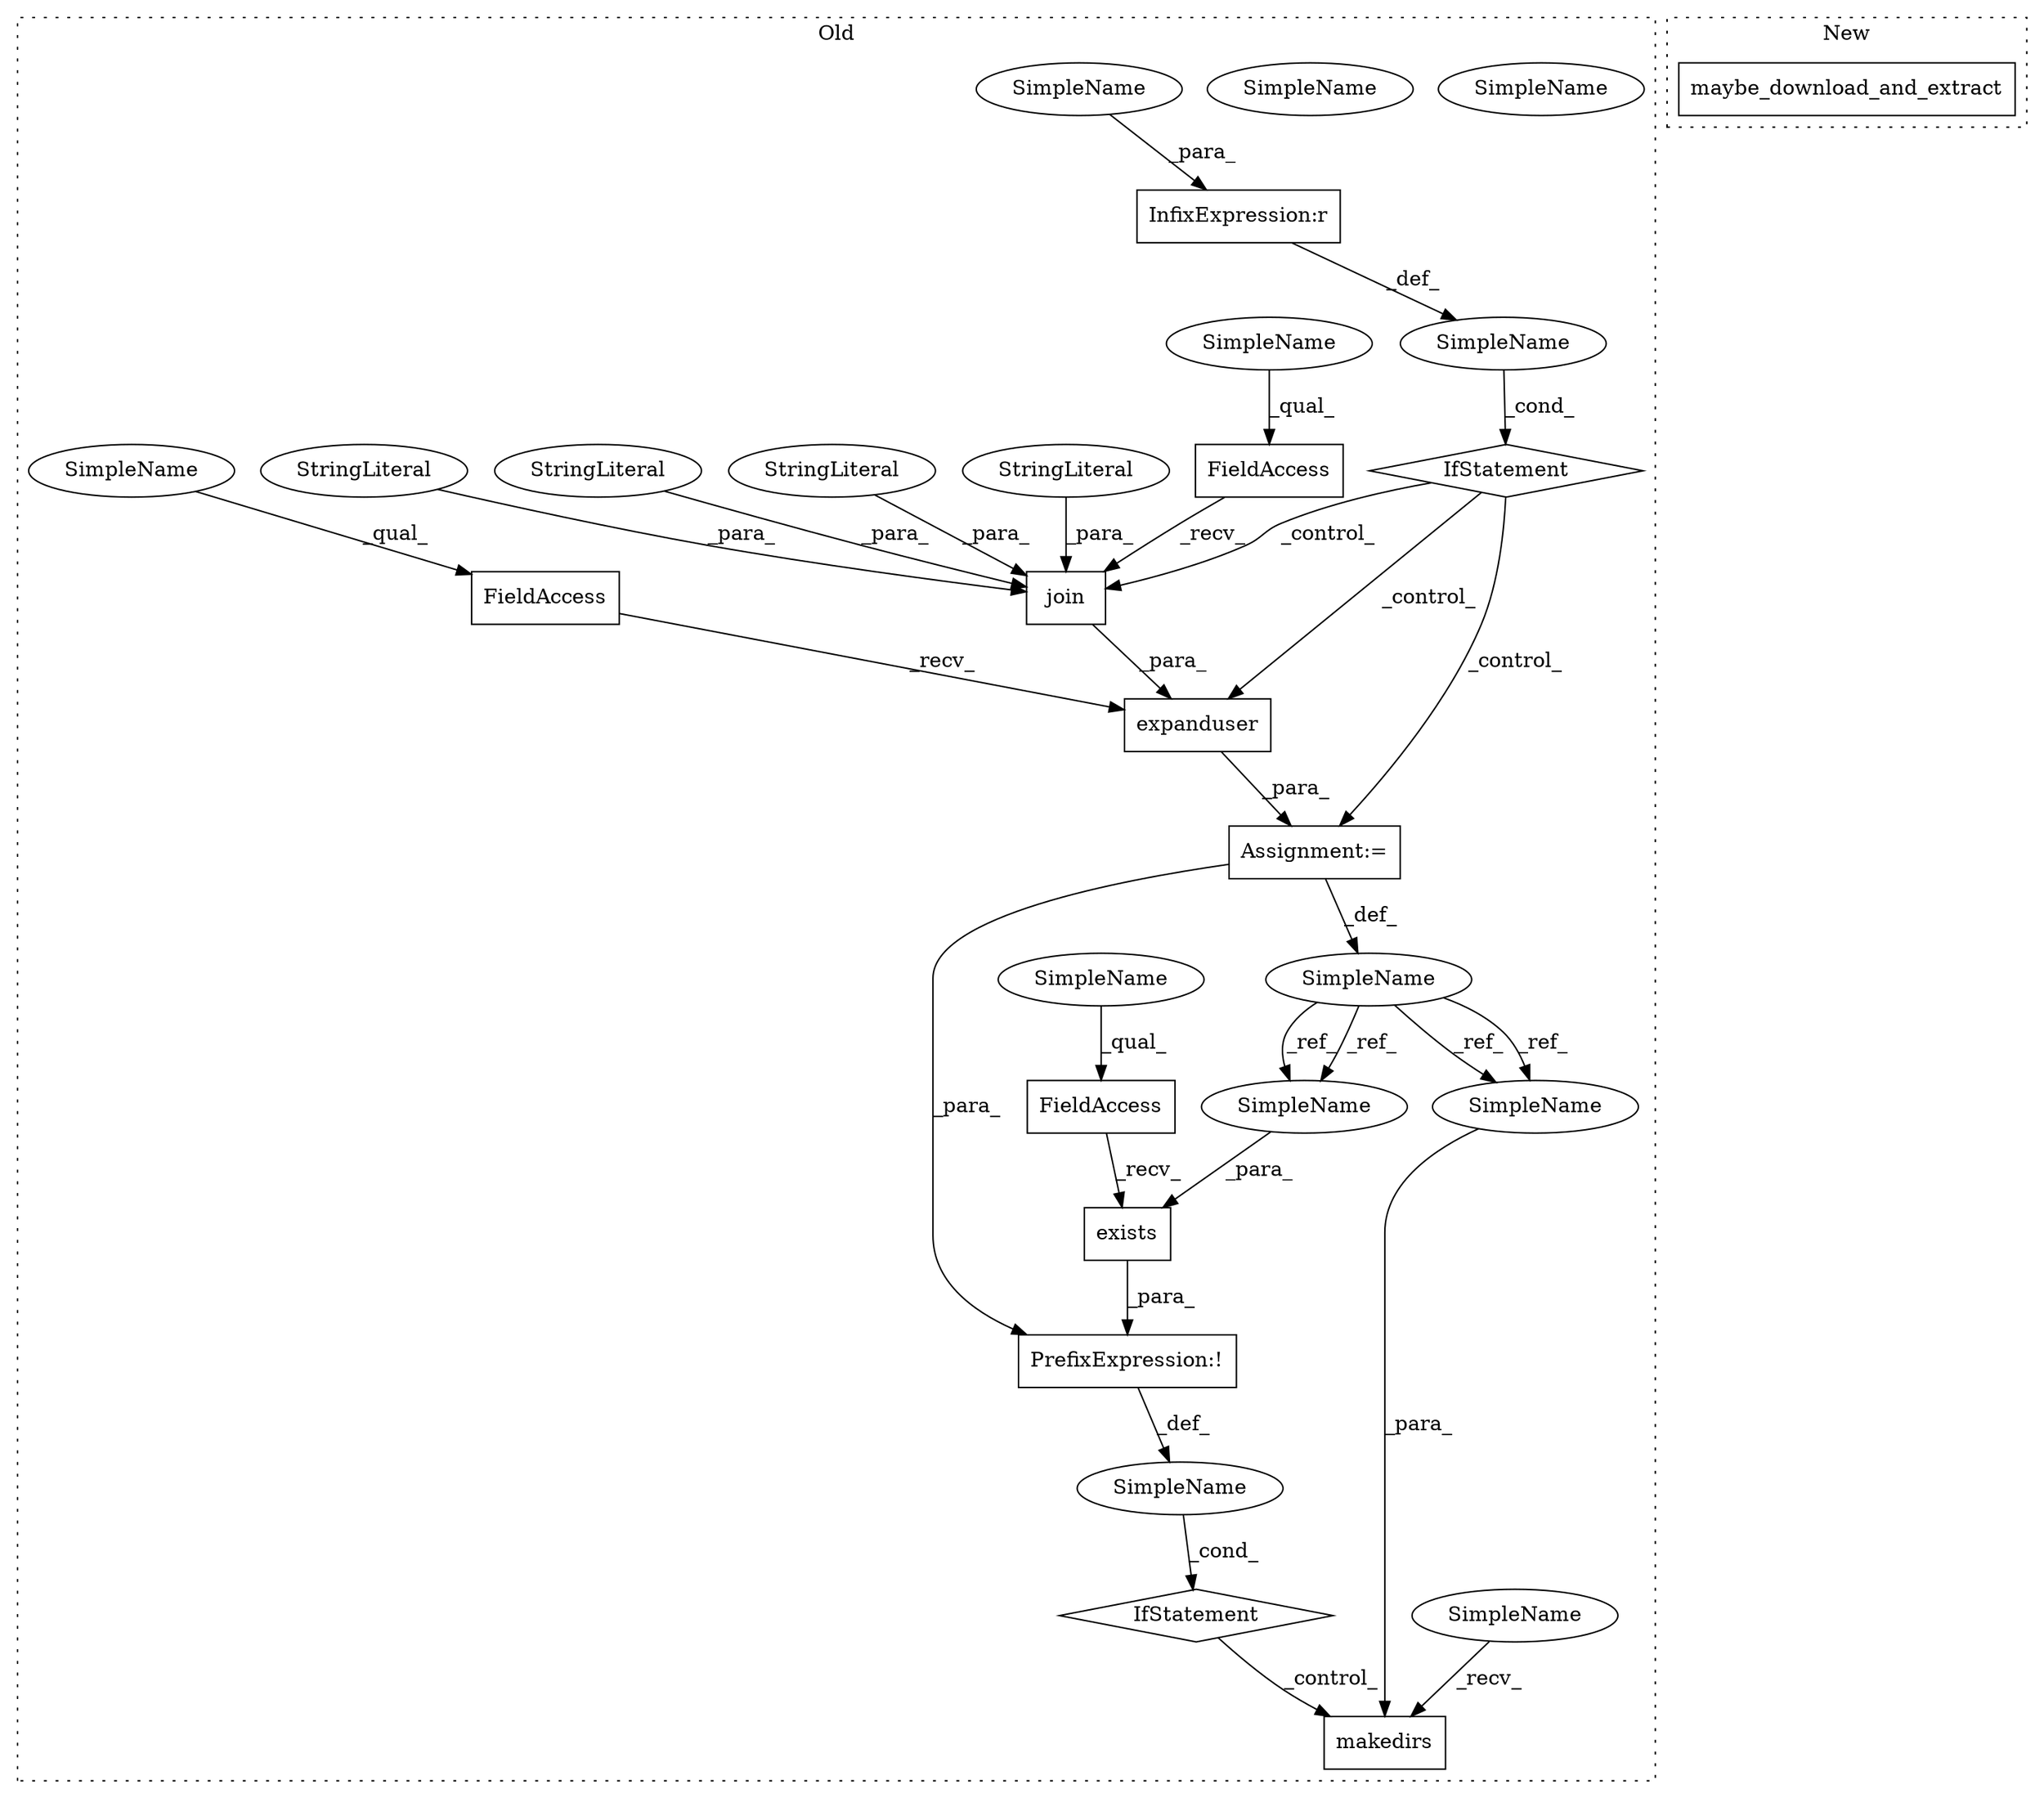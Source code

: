 digraph G {
subgraph cluster0 {
1 [label="exists" a="32" s="11231,11242" l="7,1" shape="box"];
3 [label="PrefixExpression:!" a="38" s="11222" l="1" shape="box"];
4 [label="makedirs" a="32" s="11256,11269" l="9,1" shape="box"];
5 [label="SimpleName" a="42" s="" l="" shape="ellipse"];
6 [label="IfStatement" a="25" s="11218,11243" l="4,2" shape="diamond"];
7 [label="FieldAccess" a="22" s="11223" l="7" shape="box"];
8 [label="SimpleName" a="42" s="11049" l="4" shape="ellipse"];
9 [label="InfixExpression:r" a="27" s="11031" l="4" shape="box"];
10 [label="IfStatement" a="25" s="11023,11039" l="4,2" shape="diamond"];
11 [label="SimpleName" a="42" s="" l="" shape="ellipse"];
12 [label="Assignment:=" a="7" s="11053" l="1" shape="box"];
13 [label="join" a="32" s="11081,11136" l="5,1" shape="box"];
14 [label="StringLiteral" a="45" s="11105" l="10" shape="ellipse"];
15 [label="StringLiteral" a="45" s="11086" l="3" shape="ellipse"];
16 [label="StringLiteral" a="45" s="11116" l="20" shape="ellipse"];
17 [label="StringLiteral" a="45" s="11090" l="14" shape="ellipse"];
18 [label="FieldAccess" a="22" s="11073" l="7" shape="box"];
19 [label="expanduser" a="32" s="11062,11137" l="11,1" shape="box"];
20 [label="FieldAccess" a="22" s="11054" l="7" shape="box"];
21 [label="SimpleName" a="42" s="11054" l="2" shape="ellipse"];
22 [label="SimpleName" a="42" s="11253" l="2" shape="ellipse"];
23 [label="SimpleName" a="42" s="11223" l="2" shape="ellipse"];
24 [label="SimpleName" a="42" s="11073" l="2" shape="ellipse"];
25 [label="SimpleName" a="42" s="11238" l="4" shape="ellipse"];
26 [label="SimpleName" a="42" s="11265" l="4" shape="ellipse"];
27 [label="SimpleName" a="42" s="11238" l="4" shape="ellipse"];
28 [label="SimpleName" a="42" s="11027" l="4" shape="ellipse"];
29 [label="SimpleName" a="42" s="11265" l="4" shape="ellipse"];
label = "Old";
style="dotted";
}
subgraph cluster1 {
2 [label="maybe_download_and_extract" a="32" s="7812,7865" l="27,1" shape="box"];
label = "New";
style="dotted";
}
1 -> 3 [label="_para_"];
3 -> 5 [label="_def_"];
5 -> 6 [label="_cond_"];
6 -> 4 [label="_control_"];
7 -> 1 [label="_recv_"];
8 -> 27 [label="_ref_"];
8 -> 27 [label="_ref_"];
8 -> 29 [label="_ref_"];
8 -> 29 [label="_ref_"];
9 -> 11 [label="_def_"];
10 -> 12 [label="_control_"];
10 -> 19 [label="_control_"];
10 -> 13 [label="_control_"];
11 -> 10 [label="_cond_"];
12 -> 8 [label="_def_"];
12 -> 3 [label="_para_"];
13 -> 19 [label="_para_"];
14 -> 13 [label="_para_"];
15 -> 13 [label="_para_"];
16 -> 13 [label="_para_"];
17 -> 13 [label="_para_"];
18 -> 13 [label="_recv_"];
19 -> 12 [label="_para_"];
20 -> 19 [label="_recv_"];
21 -> 20 [label="_qual_"];
22 -> 4 [label="_recv_"];
23 -> 7 [label="_qual_"];
24 -> 18 [label="_qual_"];
27 -> 1 [label="_para_"];
28 -> 9 [label="_para_"];
29 -> 4 [label="_para_"];
}